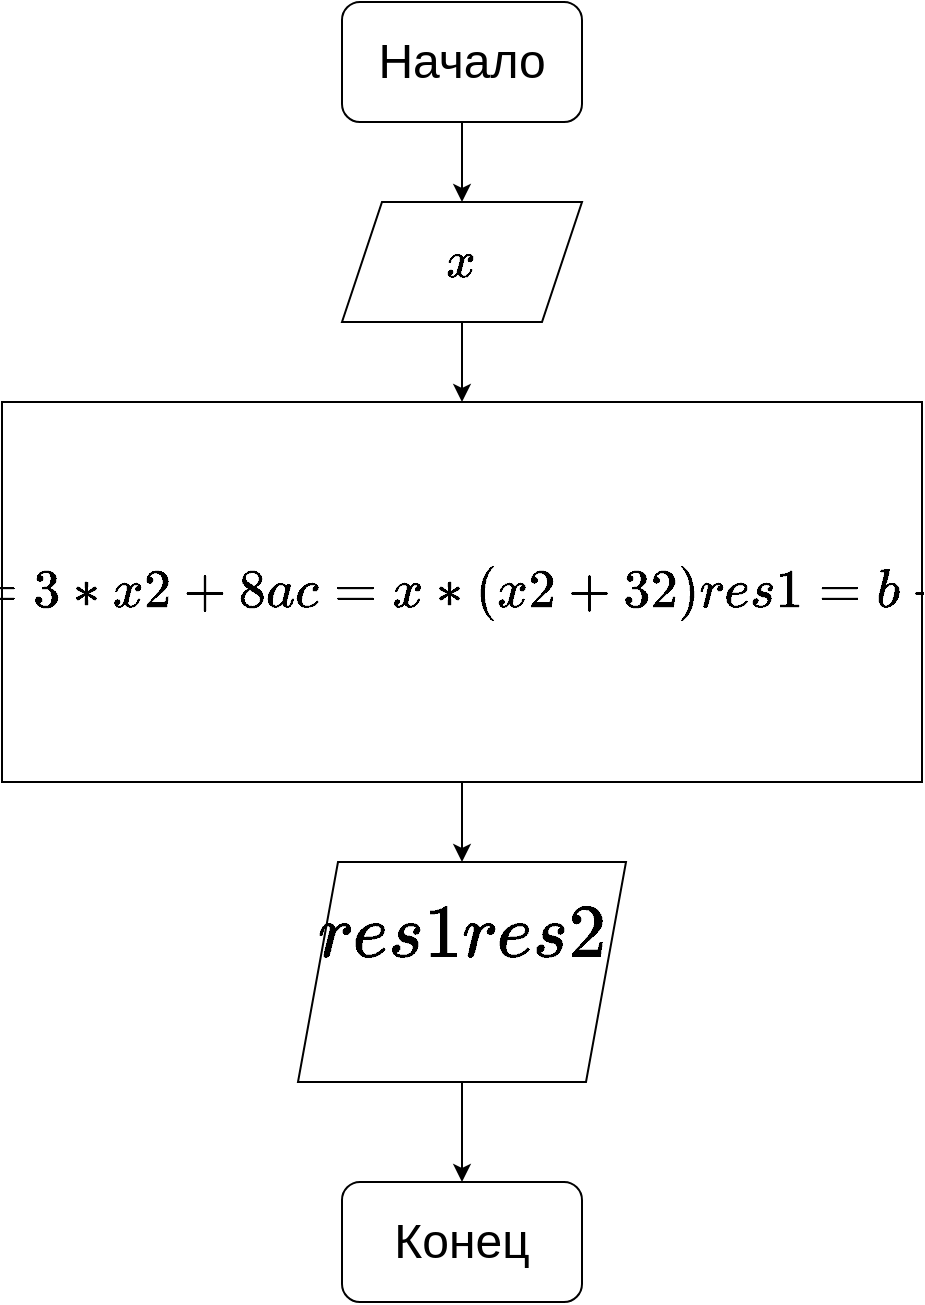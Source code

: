 <mxfile version="14.9.6" type="device" pages="9"><diagram id="8Ike2Im4p4TvOtaRj3KC" name="1"><mxGraphModel dx="1422" dy="822" grid="1" gridSize="10" guides="1" tooltips="1" connect="1" arrows="1" fold="1" page="1" pageScale="1" pageWidth="827" pageHeight="1169" math="1" shadow="0"><root><mxCell id="0"/><mxCell id="1" parent="0"/><mxCell id="LHLN4LlrKMwBytAUyMJG-14" value="" style="edgeStyle=orthogonalEdgeStyle;rounded=0;orthogonalLoop=1;jettySize=auto;html=1;" parent="1" source="LHLN4LlrKMwBytAUyMJG-1" target="LHLN4LlrKMwBytAUyMJG-3" edge="1"><mxGeometry relative="1" as="geometry"/></mxCell><mxCell id="LHLN4LlrKMwBytAUyMJG-1" value="&lt;font style=&quot;font-size: 24px&quot;&gt;Начало&lt;/font&gt;" style="rounded=1;whiteSpace=wrap;html=1;" parent="1" vertex="1"><mxGeometry x="354" y="100" width="120" height="60" as="geometry"/></mxCell><mxCell id="LHLN4LlrKMwBytAUyMJG-16" style="edgeStyle=orthogonalEdgeStyle;rounded=0;orthogonalLoop=1;jettySize=auto;html=1;exitX=0.5;exitY=1;exitDx=0;exitDy=0;entryX=0.5;entryY=0;entryDx=0;entryDy=0;" parent="1" source="LHLN4LlrKMwBytAUyMJG-3" target="LHLN4LlrKMwBytAUyMJG-5" edge="1"><mxGeometry relative="1" as="geometry"/></mxCell><mxCell id="LHLN4LlrKMwBytAUyMJG-3" value="&lt;span style=&quot;font-size: 22px&quot;&gt;$$x$$&lt;/span&gt;" style="shape=parallelogram;perimeter=parallelogramPerimeter;whiteSpace=wrap;html=1;fixedSize=1;" parent="1" vertex="1"><mxGeometry x="354" y="200" width="120" height="60" as="geometry"/></mxCell><mxCell id="LHLN4LlrKMwBytAUyMJG-17" style="edgeStyle=orthogonalEdgeStyle;rounded=0;orthogonalLoop=1;jettySize=auto;html=1;exitX=0.5;exitY=1;exitDx=0;exitDy=0;" parent="1" source="LHLN4LlrKMwBytAUyMJG-5" target="LHLN4LlrKMwBytAUyMJG-7" edge="1"><mxGeometry relative="1" as="geometry"/></mxCell><mxCell id="LHLN4LlrKMwBytAUyMJG-5" value="&lt;font style=&quot;font-size: 23px&quot;&gt;$$&lt;br&gt;x2 = 23 * x * x\\&lt;br&gt;b = 3 * x2 + 8\\&lt;br&gt;ac = x * (x2 + 32)\\&lt;br&gt;res1 = b + ac\\&lt;br&gt;res2 = b - ac&lt;br&gt;$$&lt;/font&gt;" style="rounded=0;whiteSpace=wrap;html=1;" parent="1" vertex="1"><mxGeometry x="184" y="300" width="460" height="190" as="geometry"/></mxCell><mxCell id="AYq-LfQLwVHkUEFoXwbo-1" style="edgeStyle=orthogonalEdgeStyle;rounded=0;orthogonalLoop=1;jettySize=auto;html=1;exitX=0.5;exitY=1;exitDx=0;exitDy=0;entryX=0.5;entryY=0;entryDx=0;entryDy=0;" edge="1" parent="1" source="LHLN4LlrKMwBytAUyMJG-7" target="LHLN4LlrKMwBytAUyMJG-19"><mxGeometry relative="1" as="geometry"/></mxCell><mxCell id="LHLN4LlrKMwBytAUyMJG-7" value="&lt;font style=&quot;font-size: 32px&quot;&gt;$$&lt;br&gt;res1\\&lt;br&gt;res2&lt;br&gt;$$&lt;br&gt;&lt;/font&gt;" style="shape=parallelogram;perimeter=parallelogramPerimeter;whiteSpace=wrap;html=1;fixedSize=1;" parent="1" vertex="1"><mxGeometry x="332" y="530" width="164" height="110" as="geometry"/></mxCell><mxCell id="LHLN4LlrKMwBytAUyMJG-19" value="&lt;font style=&quot;font-size: 24px&quot;&gt;Конец&lt;br&gt;&lt;/font&gt;" style="rounded=1;whiteSpace=wrap;html=1;" parent="1" vertex="1"><mxGeometry x="354" y="690" width="120" height="60" as="geometry"/></mxCell></root></mxGraphModel></diagram><diagram id="wAu-I-CXoRMafFh4xkND" name="2"><mxGraphModel dx="1422" dy="822" grid="1" gridSize="10" guides="1" tooltips="1" connect="1" arrows="1" fold="1" page="1" pageScale="1" pageWidth="827" pageHeight="1169" math="1" shadow="0"><root><mxCell id="oVp9AO_Achc5xmY7Sde9-0"/><mxCell id="oVp9AO_Achc5xmY7Sde9-1" parent="oVp9AO_Achc5xmY7Sde9-0"/><mxCell id="t2L0FTSKd9JeDU1pCg26-0" value="" style="edgeStyle=orthogonalEdgeStyle;rounded=0;orthogonalLoop=1;jettySize=auto;html=1;" parent="oVp9AO_Achc5xmY7Sde9-1" source="t2L0FTSKd9JeDU1pCg26-1" target="t2L0FTSKd9JeDU1pCg26-3" edge="1"><mxGeometry relative="1" as="geometry"/></mxCell><mxCell id="t2L0FTSKd9JeDU1pCg26-1" value="&lt;font style=&quot;font-size: 24px&quot;&gt;Начало&lt;/font&gt;" style="rounded=1;whiteSpace=wrap;html=1;" parent="oVp9AO_Achc5xmY7Sde9-1" vertex="1"><mxGeometry x="334" y="40" width="120" height="60" as="geometry"/></mxCell><mxCell id="t2L0FTSKd9JeDU1pCg26-2" style="edgeStyle=orthogonalEdgeStyle;rounded=0;orthogonalLoop=1;jettySize=auto;html=1;exitX=0.5;exitY=1;exitDx=0;exitDy=0;entryX=0.5;entryY=0;entryDx=0;entryDy=0;" parent="oVp9AO_Achc5xmY7Sde9-1" source="t2L0FTSKd9JeDU1pCg26-3" target="t2L0FTSKd9JeDU1pCg26-11" edge="1"><mxGeometry relative="1" as="geometry"><mxPoint x="390.12" y="251.02" as="targetPoint"/></mxGeometry></mxCell><mxCell id="t2L0FTSKd9JeDU1pCg26-3" value="&lt;span style=&quot;font-size: 22px&quot;&gt;x, y, C, K&lt;/span&gt;" style="shape=parallelogram;perimeter=parallelogramPerimeter;whiteSpace=wrap;html=1;fixedSize=1;" parent="oVp9AO_Achc5xmY7Sde9-1" vertex="1"><mxGeometry x="334" y="140" width="120" height="60" as="geometry"/></mxCell><mxCell id="t2L0FTSKd9JeDU1pCg26-8" style="edgeStyle=orthogonalEdgeStyle;rounded=0;orthogonalLoop=1;jettySize=auto;html=1;exitX=0.5;exitY=1;exitDx=0;exitDy=0;entryX=0.5;entryY=0;entryDx=0;entryDy=0;" parent="oVp9AO_Achc5xmY7Sde9-1" source="t2L0FTSKd9JeDU1pCg26-9" target="t2L0FTSKd9JeDU1pCg26-10" edge="1"><mxGeometry relative="1" as="geometry"/></mxCell><mxCell id="t2L0FTSKd9JeDU1pCg26-9" value="&lt;font style=&quot;font-size: 32px&quot;&gt;res&lt;/font&gt;" style="shape=parallelogram;perimeter=parallelogramPerimeter;whiteSpace=wrap;html=1;fixedSize=1;" parent="oVp9AO_Achc5xmY7Sde9-1" vertex="1"><mxGeometry x="334" y="524.5" width="120" height="60" as="geometry"/></mxCell><mxCell id="t2L0FTSKd9JeDU1pCg26-10" value="&lt;font style=&quot;font-size: 24px&quot;&gt;Конец&lt;br&gt;&lt;/font&gt;" style="rounded=1;whiteSpace=wrap;html=1;" parent="oVp9AO_Achc5xmY7Sde9-1" vertex="1"><mxGeometry x="334" y="620" width="120" height="60" as="geometry"/></mxCell><mxCell id="t2L0FTSKd9JeDU1pCg26-14" style="edgeStyle=orthogonalEdgeStyle;rounded=0;orthogonalLoop=1;jettySize=auto;html=1;exitX=0.5;exitY=1;exitDx=0;exitDy=0;entryX=0.5;entryY=0;entryDx=0;entryDy=0;" parent="oVp9AO_Achc5xmY7Sde9-1" source="t2L0FTSKd9JeDU1pCg26-11" target="t2L0FTSKd9JeDU1pCg26-12" edge="1"><mxGeometry relative="1" as="geometry"/></mxCell><mxCell id="t2L0FTSKd9JeDU1pCg26-11" value="&lt;font style=&quot;font-size: 27px&quot;&gt;A = x + y&lt;/font&gt;" style="rounded=0;whiteSpace=wrap;html=1;" parent="oVp9AO_Achc5xmY7Sde9-1" vertex="1"><mxGeometry x="319" y="250" width="150" height="60" as="geometry"/></mxCell><mxCell id="t2L0FTSKd9JeDU1pCg26-16" style="edgeStyle=orthogonalEdgeStyle;rounded=0;orthogonalLoop=1;jettySize=auto;html=1;exitX=0.5;exitY=1;exitDx=0;exitDy=0;entryX=0.5;entryY=0;entryDx=0;entryDy=0;" parent="oVp9AO_Achc5xmY7Sde9-1" source="t2L0FTSKd9JeDU1pCg26-12" target="t2L0FTSKd9JeDU1pCg26-15" edge="1"><mxGeometry relative="1" as="geometry"/></mxCell><mxCell id="t2L0FTSKd9JeDU1pCg26-12" value="&lt;font style=&quot;font-size: 27px&quot;&gt;D = |C - A|&lt;/font&gt;" style="rounded=0;whiteSpace=wrap;html=1;" parent="oVp9AO_Achc5xmY7Sde9-1" vertex="1"><mxGeometry x="319" y="340" width="150" height="60" as="geometry"/></mxCell><mxCell id="t2L0FTSKd9JeDU1pCg26-17" style="edgeStyle=orthogonalEdgeStyle;rounded=0;orthogonalLoop=1;jettySize=auto;html=1;exitX=0.5;exitY=1;exitDx=0;exitDy=0;" parent="oVp9AO_Achc5xmY7Sde9-1" source="t2L0FTSKd9JeDU1pCg26-15" target="t2L0FTSKd9JeDU1pCg26-9" edge="1"><mxGeometry relative="1" as="geometry"/></mxCell><mxCell id="t2L0FTSKd9JeDU1pCg26-15" value="&lt;span style=&quot;font-size: 24px&quot;&gt;$$res = 10.1 + \frac{A}{C} + \frac{D}{K^2}$$&lt;/span&gt;" style="rounded=0;whiteSpace=wrap;html=1;" parent="oVp9AO_Achc5xmY7Sde9-1" vertex="1"><mxGeometry x="194" y="430" width="400" height="70" as="geometry"/></mxCell></root></mxGraphModel></diagram><diagram id="MUdA7Ux69buDzlmnXluu" name="3"><mxGraphModel dx="1422" dy="822" grid="1" gridSize="10" guides="1" tooltips="1" connect="1" arrows="1" fold="1" page="1" pageScale="1" pageWidth="827" pageHeight="1169" math="1" shadow="0"><root><mxCell id="hTeiV020N6b4kU-VL4SZ-0"/><mxCell id="hTeiV020N6b4kU-VL4SZ-1" parent="hTeiV020N6b4kU-VL4SZ-0"/><mxCell id="MTBi6F3WZJqMJAyEK1u2-0" value="" style="edgeStyle=orthogonalEdgeStyle;rounded=0;orthogonalLoop=1;jettySize=auto;html=1;" parent="hTeiV020N6b4kU-VL4SZ-1" source="MTBi6F3WZJqMJAyEK1u2-1" target="MTBi6F3WZJqMJAyEK1u2-3" edge="1"><mxGeometry relative="1" as="geometry"/></mxCell><mxCell id="MTBi6F3WZJqMJAyEK1u2-1" value="&lt;font style=&quot;font-size: 24px&quot;&gt;Начало&lt;/font&gt;" style="rounded=1;whiteSpace=wrap;html=1;" parent="hTeiV020N6b4kU-VL4SZ-1" vertex="1"><mxGeometry x="345" y="40" width="120" height="60" as="geometry"/></mxCell><mxCell id="MTBi6F3WZJqMJAyEK1u2-2" style="edgeStyle=orthogonalEdgeStyle;rounded=0;orthogonalLoop=1;jettySize=auto;html=1;exitX=0.5;exitY=1;exitDx=0;exitDy=0;entryX=0.5;entryY=0;entryDx=0;entryDy=0;" parent="hTeiV020N6b4kU-VL4SZ-1" source="MTBi6F3WZJqMJAyEK1u2-3" target="MTBi6F3WZJqMJAyEK1u2-5" edge="1"><mxGeometry relative="1" as="geometry"/></mxCell><mxCell id="MTBi6F3WZJqMJAyEK1u2-3" value="&lt;font style=&quot;font-size: 22px&quot;&gt;x1, y1, x2, y2, x3, y3&lt;/font&gt;" style="shape=parallelogram;perimeter=parallelogramPerimeter;whiteSpace=wrap;html=1;fixedSize=1;" parent="hTeiV020N6b4kU-VL4SZ-1" vertex="1"><mxGeometry x="272.5" y="140" width="265" height="60" as="geometry"/></mxCell><mxCell id="MTBi6F3WZJqMJAyEK1u2-4" style="edgeStyle=orthogonalEdgeStyle;rounded=0;orthogonalLoop=1;jettySize=auto;html=1;exitX=0.5;exitY=1;exitDx=0;exitDy=0;" parent="hTeiV020N6b4kU-VL4SZ-1" source="MTBi6F3WZJqMJAyEK1u2-5" target="MTBi6F3WZJqMJAyEK1u2-7" edge="1"><mxGeometry relative="1" as="geometry"/></mxCell><mxCell id="MTBi6F3WZJqMJAyEK1u2-5" value="&lt;font style=&quot;font-size: 23px&quot;&gt;$$&lt;br&gt;a = \sqrt{(x1-x2)^2+(y1-y2)^2}\\&lt;br&gt;b = \sqrt{(x1-x3)^2+(y1-y3)^2}\\&lt;br&gt;c = \sqrt{(x3-x2)^2+(y3-y2)^2}&lt;br&gt;$$&lt;br&gt;&lt;/font&gt;" style="rounded=0;whiteSpace=wrap;html=1;" parent="hTeiV020N6b4kU-VL4SZ-1" vertex="1"><mxGeometry x="175" y="250" width="460" height="230" as="geometry"/></mxCell><mxCell id="MTBi6F3WZJqMJAyEK1u2-15" style="edgeStyle=orthogonalEdgeStyle;rounded=0;orthogonalLoop=1;jettySize=auto;html=1;exitX=0.5;exitY=1;exitDx=0;exitDy=0;entryX=0.5;entryY=0;entryDx=0;entryDy=0;" parent="hTeiV020N6b4kU-VL4SZ-1" source="MTBi6F3WZJqMJAyEK1u2-7" target="MTBi6F3WZJqMJAyEK1u2-14" edge="1"><mxGeometry relative="1" as="geometry"/></mxCell><mxCell id="MTBi6F3WZJqMJAyEK1u2-7" value="&lt;span style=&quot;font-size: 32px&quot;&gt;Edges: \(a\ b\ c\)&lt;/span&gt;" style="shape=parallelogram;perimeter=parallelogramPerimeter;whiteSpace=wrap;html=1;fixedSize=1;" parent="hTeiV020N6b4kU-VL4SZ-1" vertex="1"><mxGeometry x="246.25" y="520" width="317.5" height="60" as="geometry"/></mxCell><mxCell id="8YQzETZfGLQr4XZGWFD4-1" style="edgeStyle=orthogonalEdgeStyle;rounded=0;orthogonalLoop=1;jettySize=auto;html=1;exitX=0.5;exitY=1;exitDx=0;exitDy=0;" parent="hTeiV020N6b4kU-VL4SZ-1" source="MTBi6F3WZJqMJAyEK1u2-14" edge="1"><mxGeometry relative="1" as="geometry"><mxPoint x="405" y="1049" as="targetPoint"/></mxGeometry></mxCell><mxCell id="MTBi6F3WZJqMJAyEK1u2-14" value="&lt;font style=&quot;font-size: 23px&quot;&gt;$$&lt;br&gt;p = \frac{a+b+c}{2}\\&lt;br&gt;S = \sqrt{p*(p-a)*(p-b)*(p-c)}\\&lt;br&gt;h1 = \frac{2*S}{a}\\&lt;br&gt;h2 = \frac{2*S}{b}\\&lt;br&gt;h3 = \frac{2*S}{c}&lt;br&gt;$$&lt;br&gt;&lt;/font&gt;" style="rounded=0;whiteSpace=wrap;html=1;" parent="hTeiV020N6b4kU-VL4SZ-1" vertex="1"><mxGeometry x="175" y="620" width="460" height="380" as="geometry"/></mxCell><mxCell id="8YQzETZfGLQr4XZGWFD4-5" style="edgeStyle=orthogonalEdgeStyle;rounded=0;orthogonalLoop=1;jettySize=auto;html=1;exitX=0.5;exitY=1;exitDx=0;exitDy=0;entryX=0.5;entryY=0;entryDx=0;entryDy=0;" parent="hTeiV020N6b4kU-VL4SZ-1" source="8YQzETZfGLQr4XZGWFD4-0" target="8YQzETZfGLQr4XZGWFD4-3" edge="1"><mxGeometry relative="1" as="geometry"/></mxCell><mxCell id="8YQzETZfGLQr4XZGWFD4-0" value="&lt;span style=&quot;font-size: 32px&quot;&gt;Heights: \(h1\ h2\ h3\)&lt;br&gt;&lt;/span&gt;" style="shape=parallelogram;perimeter=parallelogramPerimeter;whiteSpace=wrap;html=1;fixedSize=1;" parent="hTeiV020N6b4kU-VL4SZ-1" vertex="1"><mxGeometry x="240.5" y="1050" width="329" height="60" as="geometry"/></mxCell><mxCell id="8YQzETZfGLQr4XZGWFD4-7" style="edgeStyle=orthogonalEdgeStyle;rounded=0;orthogonalLoop=1;jettySize=auto;html=1;exitX=0.5;exitY=1;exitDx=0;exitDy=0;entryX=0.48;entryY=-0.067;entryDx=0;entryDy=0;entryPerimeter=0;" parent="hTeiV020N6b4kU-VL4SZ-1" source="8YQzETZfGLQr4XZGWFD4-3" target="8YQzETZfGLQr4XZGWFD4-4" edge="1"><mxGeometry relative="1" as="geometry"/></mxCell><mxCell id="8YQzETZfGLQr4XZGWFD4-3" value="&lt;font style=&quot;font-size: 23px&quot;&gt;$$&lt;br&gt;m1 = \frac{\sqrt{2 * a^2 + 2 * b^2 - c^2}}{2}\\&lt;br&gt;m2 = \frac{\sqrt{2 * a^2 + 2 * c^2 - b^2}&lt;br&gt;}{2}\\&lt;br&gt;m3 = \frac{\sqrt{2 * c^2 + 2 * b^2 - a^2}&lt;br&gt;}{2}&lt;br&gt;$$&lt;br&gt;&lt;/font&gt;" style="rounded=0;whiteSpace=wrap;html=1;" parent="hTeiV020N6b4kU-VL4SZ-1" vertex="1"><mxGeometry x="175" y="1140" width="460" height="280" as="geometry"/></mxCell><mxCell id="8YQzETZfGLQr4XZGWFD4-11" style="edgeStyle=orthogonalEdgeStyle;rounded=0;orthogonalLoop=1;jettySize=auto;html=1;exitX=0.5;exitY=1;exitDx=0;exitDy=0;entryX=0.5;entryY=0;entryDx=0;entryDy=0;" parent="hTeiV020N6b4kU-VL4SZ-1" source="8YQzETZfGLQr4XZGWFD4-4" target="8YQzETZfGLQr4XZGWFD4-9" edge="1"><mxGeometry relative="1" as="geometry"/></mxCell><mxCell id="8YQzETZfGLQr4XZGWFD4-4" value="&lt;span style=&quot;font-size: 32px&quot;&gt;Medians: \(m1\ m2\ m3\)&lt;br&gt;&lt;/span&gt;" style="shape=parallelogram;perimeter=parallelogramPerimeter;whiteSpace=wrap;html=1;fixedSize=1;" parent="hTeiV020N6b4kU-VL4SZ-1" vertex="1"><mxGeometry x="181" y="1480" width="465" height="60" as="geometry"/></mxCell><mxCell id="8YQzETZfGLQr4XZGWFD4-8" style="edgeStyle=orthogonalEdgeStyle;rounded=0;orthogonalLoop=1;jettySize=auto;html=1;exitX=0.5;exitY=1;exitDx=0;exitDy=0;entryX=0.48;entryY=-0.067;entryDx=0;entryDy=0;entryPerimeter=0;" parent="hTeiV020N6b4kU-VL4SZ-1" source="8YQzETZfGLQr4XZGWFD4-9" target="8YQzETZfGLQr4XZGWFD4-10" edge="1"><mxGeometry relative="1" as="geometry"/></mxCell><mxCell id="8YQzETZfGLQr4XZGWFD4-9" value="&lt;font style=&quot;font-size: 23px&quot;&gt;$$&lt;br&gt;l1 = \frac{2 * \sqrt{a * c * p * (p - b)}}{(a+c)}\\&lt;br&gt;l2 = \frac{2 * \sqrt{b * c * p * (p - a)}&lt;br&gt;}{(b + c)}\\&lt;br&gt;l3 = \frac{\sqrt{b * a * p * (p - c)}}{(b + a}&lt;br&gt;$$&lt;br&gt;&lt;/font&gt;" style="rounded=0;whiteSpace=wrap;html=1;" parent="hTeiV020N6b4kU-VL4SZ-1" vertex="1"><mxGeometry x="184" y="1580" width="460" height="280" as="geometry"/></mxCell><mxCell id="8YQzETZfGLQr4XZGWFD4-15" style="edgeStyle=orthogonalEdgeStyle;rounded=0;orthogonalLoop=1;jettySize=auto;html=1;exitX=0.5;exitY=1;exitDx=0;exitDy=0;entryX=0.5;entryY=0;entryDx=0;entryDy=0;" parent="hTeiV020N6b4kU-VL4SZ-1" source="8YQzETZfGLQr4XZGWFD4-10" target="8YQzETZfGLQr4XZGWFD4-13" edge="1"><mxGeometry relative="1" as="geometry"/></mxCell><mxCell id="8YQzETZfGLQr4XZGWFD4-10" value="&lt;span style=&quot;font-size: 32px&quot;&gt;Bisectors: \(l1\ l2\ l3\)&lt;br&gt;&lt;/span&gt;" style="shape=parallelogram;perimeter=parallelogramPerimeter;whiteSpace=wrap;html=1;fixedSize=1;" parent="hTeiV020N6b4kU-VL4SZ-1" vertex="1"><mxGeometry x="190" y="1920" width="465" height="60" as="geometry"/></mxCell><mxCell id="8YQzETZfGLQr4XZGWFD4-12" style="edgeStyle=orthogonalEdgeStyle;rounded=0;orthogonalLoop=1;jettySize=auto;html=1;exitX=0.5;exitY=1;exitDx=0;exitDy=0;entryX=0.48;entryY=-0.067;entryDx=0;entryDy=0;entryPerimeter=0;" parent="hTeiV020N6b4kU-VL4SZ-1" source="8YQzETZfGLQr4XZGWFD4-13" target="8YQzETZfGLQr4XZGWFD4-14" edge="1"><mxGeometry relative="1" as="geometry"/></mxCell><mxCell id="8YQzETZfGLQr4XZGWFD4-13" value="&lt;font style=&quot;font-size: 23px&quot;&gt;$$&lt;br&gt;r1 = \arccos{\frac{b^2 + c^2 - a^2}{2 * b * c}}\\&lt;br&gt;r2 = \arccos{\frac{a^2 + c^2 - b^2}{2 * a * c}}\\&lt;br&gt;r3 = \arccos{\frac{b^2 + a^2 - c^2}{2 * b * a}}&lt;br&gt;$$&lt;br&gt;&lt;/font&gt;" style="rounded=0;whiteSpace=wrap;html=1;" parent="hTeiV020N6b4kU-VL4SZ-1" vertex="1"><mxGeometry x="192" y="2020" width="460" height="260" as="geometry"/></mxCell><mxCell id="8YQzETZfGLQr4XZGWFD4-20" style="edgeStyle=orthogonalEdgeStyle;rounded=0;orthogonalLoop=1;jettySize=auto;html=1;exitX=0.5;exitY=1;exitDx=0;exitDy=0;entryX=0.5;entryY=0;entryDx=0;entryDy=0;" parent="hTeiV020N6b4kU-VL4SZ-1" source="8YQzETZfGLQr4XZGWFD4-14" target="8YQzETZfGLQr4XZGWFD4-18" edge="1"><mxGeometry relative="1" as="geometry"/></mxCell><mxCell id="8YQzETZfGLQr4XZGWFD4-14" value="&lt;span style=&quot;font-size: 32px&quot;&gt;Rads: \(r1\ r2\ r3\)&lt;br&gt;&lt;/span&gt;" style="shape=parallelogram;perimeter=parallelogramPerimeter;whiteSpace=wrap;html=1;fixedSize=1;" parent="hTeiV020N6b4kU-VL4SZ-1" vertex="1"><mxGeometry x="200" y="2330" width="465" height="60" as="geometry"/></mxCell><mxCell id="8YQzETZfGLQr4XZGWFD4-17" style="edgeStyle=orthogonalEdgeStyle;rounded=0;orthogonalLoop=1;jettySize=auto;html=1;exitX=0.5;exitY=1;exitDx=0;exitDy=0;" parent="hTeiV020N6b4kU-VL4SZ-1" source="8YQzETZfGLQr4XZGWFD4-18" edge="1"><mxGeometry relative="1" as="geometry"><mxPoint x="417" y="2716" as="targetPoint"/></mxGeometry></mxCell><mxCell id="8YQzETZfGLQr4XZGWFD4-18" value="&lt;font style=&quot;font-size: 23px&quot;&gt;$$&lt;br&gt;d1 = \frac{r1 *180}{\arccos{-1}}\\&lt;br&gt;d2 = \frac{r2 *180}{\arccos{-1}}\\&lt;br&gt;d3 = \frac{r3 *180}{\arccos{-1}}&lt;br&gt;$$&lt;br&gt;&lt;/font&gt;" style="rounded=0;whiteSpace=wrap;html=1;" parent="hTeiV020N6b4kU-VL4SZ-1" vertex="1"><mxGeometry x="190" y="2420" width="460" height="250" as="geometry"/></mxCell><mxCell id="8YQzETZfGLQr4XZGWFD4-24" style="edgeStyle=orthogonalEdgeStyle;rounded=0;orthogonalLoop=1;jettySize=auto;html=1;exitX=0.5;exitY=1;exitDx=0;exitDy=0;entryX=0.518;entryY=0.011;entryDx=0;entryDy=0;entryPerimeter=0;" parent="hTeiV020N6b4kU-VL4SZ-1" source="8YQzETZfGLQr4XZGWFD4-19" target="8YQzETZfGLQr4XZGWFD4-22" edge="1"><mxGeometry relative="1" as="geometry"/></mxCell><mxCell id="8YQzETZfGLQr4XZGWFD4-19" value="&lt;span style=&quot;font-size: 32px&quot;&gt;Degrees: \(d1\ d2\ d3\)&lt;br&gt;&lt;/span&gt;" style="shape=parallelogram;perimeter=parallelogramPerimeter;whiteSpace=wrap;html=1;fixedSize=1;" parent="hTeiV020N6b4kU-VL4SZ-1" vertex="1"><mxGeometry x="193.5" y="2720" width="465" height="60" as="geometry"/></mxCell><mxCell id="8YQzETZfGLQr4XZGWFD4-21" style="edgeStyle=orthogonalEdgeStyle;rounded=0;orthogonalLoop=1;jettySize=auto;html=1;exitX=0.5;exitY=1;exitDx=0;exitDy=0;entryX=0.48;entryY=-0.067;entryDx=0;entryDy=0;entryPerimeter=0;" parent="hTeiV020N6b4kU-VL4SZ-1" source="8YQzETZfGLQr4XZGWFD4-22" target="8YQzETZfGLQr4XZGWFD4-23" edge="1"><mxGeometry relative="1" as="geometry"/></mxCell><mxCell id="8YQzETZfGLQr4XZGWFD4-22" value="&lt;font style=&quot;font-size: 23px&quot;&gt;$$&lt;br&gt;r = \frac{S}{p}\\&lt;br&gt;R = \frac{a * b * c}{4 * S}&lt;br&gt;$$&lt;br&gt;&lt;/font&gt;" style="rounded=0;whiteSpace=wrap;html=1;" parent="hTeiV020N6b4kU-VL4SZ-1" vertex="1"><mxGeometry x="185.5" y="2820" width="460" height="180" as="geometry"/></mxCell><mxCell id="8YQzETZfGLQr4XZGWFD4-28" style="edgeStyle=orthogonalEdgeStyle;rounded=0;orthogonalLoop=1;jettySize=auto;html=1;exitX=0.5;exitY=1;exitDx=0;exitDy=0;entryX=0.5;entryY=0;entryDx=0;entryDy=0;" parent="hTeiV020N6b4kU-VL4SZ-1" source="8YQzETZfGLQr4XZGWFD4-23" target="8YQzETZfGLQr4XZGWFD4-26" edge="1"><mxGeometry relative="1" as="geometry"/></mxCell><mxCell id="8YQzETZfGLQr4XZGWFD4-23" value="&lt;span style=&quot;font-size: 32px&quot;&gt;Inscribed radius: r Described radius: R&lt;br&gt;&lt;/span&gt;" style="shape=parallelogram;perimeter=parallelogramPerimeter;whiteSpace=wrap;html=1;fixedSize=1;" parent="hTeiV020N6b4kU-VL4SZ-1" vertex="1"><mxGeometry x="132" y="3050" width="588" height="60" as="geometry"/></mxCell><mxCell id="8YQzETZfGLQr4XZGWFD4-25" style="edgeStyle=orthogonalEdgeStyle;rounded=0;orthogonalLoop=1;jettySize=auto;html=1;exitX=0.5;exitY=1;exitDx=0;exitDy=0;" parent="hTeiV020N6b4kU-VL4SZ-1" source="8YQzETZfGLQr4XZGWFD4-26" edge="1"><mxGeometry relative="1" as="geometry"><mxPoint x="425" y="3366" as="targetPoint"/></mxGeometry></mxCell><mxCell id="8YQzETZfGLQr4XZGWFD4-26" value="&lt;font style=&quot;font-size: 23px&quot;&gt;$$&lt;br&gt;inscribed\_l = 2 * r * \arccos{-1}\\&lt;br&gt;inscribed\_s = r^2 * \arccos{-1}\\&lt;br&gt;described\_l = 2 * R * \arccos{-1}\\&lt;br&gt;described\_s = 2 * R * \arccos{-1}&lt;br&gt;$$&lt;br&gt;&lt;/font&gt;" style="rounded=0;whiteSpace=wrap;html=1;" parent="hTeiV020N6b4kU-VL4SZ-1" vertex="1"><mxGeometry x="195" y="3150" width="460" height="170" as="geometry"/></mxCell><mxCell id="8YQzETZfGLQr4XZGWFD4-30" style="edgeStyle=orthogonalEdgeStyle;rounded=0;orthogonalLoop=1;jettySize=auto;html=1;exitX=0.5;exitY=1;exitDx=0;exitDy=0;" parent="hTeiV020N6b4kU-VL4SZ-1" source="8YQzETZfGLQr4XZGWFD4-27" edge="1"><mxGeometry relative="1" as="geometry"><mxPoint x="423" y="3472" as="targetPoint"/></mxGeometry></mxCell><mxCell id="8YQzETZfGLQr4XZGWFD4-27" value="&lt;span style=&quot;font-size: 32px&quot;&gt;Inscribed length: \(inscribed\_l\) square: \(inscribed\_s\)&lt;br&gt;&lt;/span&gt;" style="shape=parallelogram;perimeter=parallelogramPerimeter;whiteSpace=wrap;html=1;fixedSize=1;" parent="hTeiV020N6b4kU-VL4SZ-1" vertex="1"><mxGeometry x="37.19" y="3370" width="770.62" height="60" as="geometry"/></mxCell><mxCell id="8YQzETZfGLQr4XZGWFD4-34" style="edgeStyle=orthogonalEdgeStyle;rounded=0;orthogonalLoop=1;jettySize=auto;html=1;exitX=0.5;exitY=1;exitDx=0;exitDy=0;" parent="hTeiV020N6b4kU-VL4SZ-1" source="8YQzETZfGLQr4XZGWFD4-29" edge="1"><mxGeometry relative="1" as="geometry"><mxPoint x="423" y="3577" as="targetPoint"/></mxGeometry></mxCell><mxCell id="8YQzETZfGLQr4XZGWFD4-29" value="&lt;span style=&quot;font-size: 32px&quot;&gt;Described length: \(described\_l\) square: \(described\_s\)&lt;br&gt;&lt;/span&gt;" style="shape=parallelogram;perimeter=parallelogramPerimeter;whiteSpace=wrap;html=1;fixedSize=1;" parent="hTeiV020N6b4kU-VL4SZ-1" vertex="1"><mxGeometry x="23.34" y="3470" width="793.31" height="60" as="geometry"/></mxCell><mxCell id="8YQzETZfGLQr4XZGWFD4-31" style="edgeStyle=orthogonalEdgeStyle;rounded=0;orthogonalLoop=1;jettySize=auto;html=1;exitX=0.5;exitY=1;exitDx=0;exitDy=0;entryX=0.48;entryY=-0.067;entryDx=0;entryDy=0;entryPerimeter=0;" parent="hTeiV020N6b4kU-VL4SZ-1" source="8YQzETZfGLQr4XZGWFD4-32" target="8YQzETZfGLQr4XZGWFD4-33" edge="1"><mxGeometry relative="1" as="geometry"/></mxCell><mxCell id="8YQzETZfGLQr4XZGWFD4-32" value="&lt;font style=&quot;font-size: 23px&quot;&gt;$$&lt;br&gt;S2 = \frac{a * h1}{2}\\&lt;br&gt;S3 = \frac{a * b * \sin{r3}}{2}&lt;br&gt;$$&lt;br&gt;&lt;/font&gt;" style="rounded=0;whiteSpace=wrap;html=1;" parent="hTeiV020N6b4kU-VL4SZ-1" vertex="1"><mxGeometry x="202.5" y="3580" width="460" height="170" as="geometry"/></mxCell><mxCell id="8YQzETZfGLQr4XZGWFD4-33" value="&lt;span style=&quot;font-size: 32px&quot;&gt;Perimeter: \(2 * p\) Square 1: \(S\) 2: \(S2\) 3: \(S3\)&lt;br&gt;&lt;/span&gt;" style="shape=parallelogram;perimeter=parallelogramPerimeter;whiteSpace=wrap;html=1;fixedSize=1;" parent="hTeiV020N6b4kU-VL4SZ-1" vertex="1"><mxGeometry x="110" y="3790" width="673.25" height="60" as="geometry"/></mxCell></root></mxGraphModel></diagram><diagram id="awSuEeQQEcodz5X5A2ln" name="4"><mxGraphModel dx="1422" dy="822" grid="1" gridSize="10" guides="1" tooltips="1" connect="1" arrows="1" fold="1" page="1" pageScale="1" pageWidth="827" pageHeight="1169" math="1" shadow="0"><root><mxCell id="H6pMxPupDwgAmjs__7hl-0"/><mxCell id="H6pMxPupDwgAmjs__7hl-1" parent="H6pMxPupDwgAmjs__7hl-0"/><mxCell id="U6dUcHRihm_hCZywrN9p-0" value="" style="edgeStyle=orthogonalEdgeStyle;rounded=0;orthogonalLoop=1;jettySize=auto;html=1;" parent="H6pMxPupDwgAmjs__7hl-1" source="U6dUcHRihm_hCZywrN9p-1" target="U6dUcHRihm_hCZywrN9p-3" edge="1"><mxGeometry relative="1" as="geometry"/></mxCell><mxCell id="U6dUcHRihm_hCZywrN9p-1" value="&lt;font style=&quot;font-size: 24px&quot;&gt;Начало&lt;/font&gt;" style="rounded=1;whiteSpace=wrap;html=1;" parent="H6pMxPupDwgAmjs__7hl-1" vertex="1"><mxGeometry x="334" y="50" width="120" height="60" as="geometry"/></mxCell><mxCell id="U6dUcHRihm_hCZywrN9p-2" style="edgeStyle=orthogonalEdgeStyle;rounded=0;orthogonalLoop=1;jettySize=auto;html=1;exitX=0.5;exitY=1;exitDx=0;exitDy=0;entryX=0.5;entryY=0;entryDx=0;entryDy=0;" parent="H6pMxPupDwgAmjs__7hl-1" source="U6dUcHRihm_hCZywrN9p-3" target="U6dUcHRihm_hCZywrN9p-8" edge="1"><mxGeometry relative="1" as="geometry"><mxPoint x="390.12" y="251.02" as="targetPoint"/></mxGeometry></mxCell><mxCell id="U6dUcHRihm_hCZywrN9p-3" value="&lt;span style=&quot;font-size: 22px&quot;&gt;h&lt;/span&gt;" style="shape=parallelogram;perimeter=parallelogramPerimeter;whiteSpace=wrap;html=1;fixedSize=1;" parent="H6pMxPupDwgAmjs__7hl-1" vertex="1"><mxGeometry x="334" y="150" width="120" height="60" as="geometry"/></mxCell><mxCell id="U6dUcHRihm_hCZywrN9p-4" style="edgeStyle=orthogonalEdgeStyle;rounded=0;orthogonalLoop=1;jettySize=auto;html=1;exitX=0.5;exitY=1;exitDx=0;exitDy=0;entryX=0.5;entryY=0;entryDx=0;entryDy=0;" parent="H6pMxPupDwgAmjs__7hl-1" source="U6dUcHRihm_hCZywrN9p-5" target="U6dUcHRihm_hCZywrN9p-6" edge="1"><mxGeometry relative="1" as="geometry"/></mxCell><mxCell id="U6dUcHRihm_hCZywrN9p-5" value="&lt;font style=&quot;font-size: 32px&quot;&gt;$$res$$&lt;/font&gt;" style="shape=parallelogram;perimeter=parallelogramPerimeter;whiteSpace=wrap;html=1;fixedSize=1;" parent="H6pMxPupDwgAmjs__7hl-1" vertex="1"><mxGeometry x="334" y="390" width="120" height="60" as="geometry"/></mxCell><mxCell id="U6dUcHRihm_hCZywrN9p-6" value="&lt;font style=&quot;font-size: 24px&quot;&gt;Конец&lt;br&gt;&lt;/font&gt;" style="rounded=1;whiteSpace=wrap;html=1;" parent="H6pMxPupDwgAmjs__7hl-1" vertex="1"><mxGeometry x="334" y="490" width="120" height="60" as="geometry"/></mxCell><mxCell id="U6dUcHRihm_hCZywrN9p-7" style="edgeStyle=orthogonalEdgeStyle;rounded=0;orthogonalLoop=1;jettySize=auto;html=1;exitX=0.5;exitY=1;exitDx=0;exitDy=0;entryX=0.5;entryY=0;entryDx=0;entryDy=0;" parent="H6pMxPupDwgAmjs__7hl-1" source="U6dUcHRihm_hCZywrN9p-8" edge="1"><mxGeometry relative="1" as="geometry"><mxPoint x="394" y="340" as="targetPoint"/></mxGeometry></mxCell><mxCell id="U6dUcHRihm_hCZywrN9p-8" value="&lt;span style=&quot;font-size: 27px&quot;&gt;$$res = \sqrt{\frac{h * 10}{2}}$$&lt;/span&gt;" style="rounded=0;whiteSpace=wrap;html=1;" parent="H6pMxPupDwgAmjs__7hl-1" vertex="1"><mxGeometry x="288.5" y="250" width="211" height="90" as="geometry"/></mxCell><mxCell id="U6dUcHRihm_hCZywrN9p-9" style="edgeStyle=orthogonalEdgeStyle;rounded=0;orthogonalLoop=1;jettySize=auto;html=1;exitX=0.5;exitY=1;exitDx=0;exitDy=0;entryX=0.5;entryY=0;entryDx=0;entryDy=0;" parent="H6pMxPupDwgAmjs__7hl-1" source="U6dUcHRihm_hCZywrN9p-8" edge="1"><mxGeometry relative="1" as="geometry"><mxPoint x="394" y="400" as="sourcePoint"/><mxPoint x="394" y="390" as="targetPoint"/></mxGeometry></mxCell></root></mxGraphModel></diagram><diagram id="GvsDsczgmFaECmg77EgH" name="5"><mxGraphModel dx="1422" dy="822" grid="1" gridSize="10" guides="1" tooltips="1" connect="1" arrows="1" fold="1" page="1" pageScale="1" pageWidth="827" pageHeight="1169" math="1" shadow="0"><root><mxCell id="dePcXMMmUVr4i-9Q-FpY-0"/><mxCell id="dePcXMMmUVr4i-9Q-FpY-1" parent="dePcXMMmUVr4i-9Q-FpY-0"/><mxCell id="9Q-RbIu6Z0naHHsFlKNs-0" value="" style="edgeStyle=orthogonalEdgeStyle;rounded=0;orthogonalLoop=1;jettySize=auto;html=1;" parent="dePcXMMmUVr4i-9Q-FpY-1" source="9Q-RbIu6Z0naHHsFlKNs-1" target="9Q-RbIu6Z0naHHsFlKNs-3" edge="1"><mxGeometry relative="1" as="geometry"/></mxCell><mxCell id="9Q-RbIu6Z0naHHsFlKNs-1" value="&lt;font style=&quot;font-size: 24px&quot;&gt;Начало&lt;/font&gt;" style="rounded=1;whiteSpace=wrap;html=1;" parent="dePcXMMmUVr4i-9Q-FpY-1" vertex="1"><mxGeometry x="334" y="50" width="120" height="60" as="geometry"/></mxCell><mxCell id="9Q-RbIu6Z0naHHsFlKNs-2" style="edgeStyle=orthogonalEdgeStyle;rounded=0;orthogonalLoop=1;jettySize=auto;html=1;exitX=0.5;exitY=1;exitDx=0;exitDy=0;entryX=0.5;entryY=0;entryDx=0;entryDy=0;" parent="dePcXMMmUVr4i-9Q-FpY-1" source="9Q-RbIu6Z0naHHsFlKNs-3" target="9Q-RbIu6Z0naHHsFlKNs-8" edge="1"><mxGeometry relative="1" as="geometry"><mxPoint x="390.12" y="251.02" as="targetPoint"/></mxGeometry></mxCell><mxCell id="9Q-RbIu6Z0naHHsFlKNs-3" value="&lt;span style=&quot;font-size: 22px&quot;&gt;a, v0, t&lt;/span&gt;" style="shape=parallelogram;perimeter=parallelogramPerimeter;whiteSpace=wrap;html=1;fixedSize=1;" parent="dePcXMMmUVr4i-9Q-FpY-1" vertex="1"><mxGeometry x="334" y="150" width="120" height="60" as="geometry"/></mxCell><mxCell id="9Q-RbIu6Z0naHHsFlKNs-4" style="edgeStyle=orthogonalEdgeStyle;rounded=0;orthogonalLoop=1;jettySize=auto;html=1;exitX=0.5;exitY=1;exitDx=0;exitDy=0;entryX=0.5;entryY=0;entryDx=0;entryDy=0;" parent="dePcXMMmUVr4i-9Q-FpY-1" source="9Q-RbIu6Z0naHHsFlKNs-5" target="9Q-RbIu6Z0naHHsFlKNs-6" edge="1"><mxGeometry relative="1" as="geometry"/></mxCell><mxCell id="9Q-RbIu6Z0naHHsFlKNs-5" value="&lt;font style=&quot;font-size: 32px&quot;&gt;$$res$$&lt;/font&gt;" style="shape=parallelogram;perimeter=parallelogramPerimeter;whiteSpace=wrap;html=1;fixedSize=1;" parent="dePcXMMmUVr4i-9Q-FpY-1" vertex="1"><mxGeometry x="334" y="390" width="120" height="60" as="geometry"/></mxCell><mxCell id="9Q-RbIu6Z0naHHsFlKNs-6" value="&lt;font style=&quot;font-size: 24px&quot;&gt;Конец&lt;br&gt;&lt;/font&gt;" style="rounded=1;whiteSpace=wrap;html=1;" parent="dePcXMMmUVr4i-9Q-FpY-1" vertex="1"><mxGeometry x="334" y="490" width="120" height="60" as="geometry"/></mxCell><mxCell id="9Q-RbIu6Z0naHHsFlKNs-7" style="edgeStyle=orthogonalEdgeStyle;rounded=0;orthogonalLoop=1;jettySize=auto;html=1;exitX=0.5;exitY=1;exitDx=0;exitDy=0;entryX=0.5;entryY=0;entryDx=0;entryDy=0;" parent="dePcXMMmUVr4i-9Q-FpY-1" source="9Q-RbIu6Z0naHHsFlKNs-8" edge="1"><mxGeometry relative="1" as="geometry"><mxPoint x="394" y="340" as="targetPoint"/></mxGeometry></mxCell><mxCell id="9Q-RbIu6Z0naHHsFlKNs-8" value="&lt;span style=&quot;font-size: 27px&quot;&gt;$$res = v0 * t + \frac{a * t^2}{2}$$&lt;/span&gt;" style="rounded=0;whiteSpace=wrap;html=1;" parent="dePcXMMmUVr4i-9Q-FpY-1" vertex="1"><mxGeometry x="238.25" y="250" width="311.5" height="90" as="geometry"/></mxCell><mxCell id="9Q-RbIu6Z0naHHsFlKNs-9" style="edgeStyle=orthogonalEdgeStyle;rounded=0;orthogonalLoop=1;jettySize=auto;html=1;exitX=0.5;exitY=1;exitDx=0;exitDy=0;entryX=0.5;entryY=0;entryDx=0;entryDy=0;" parent="dePcXMMmUVr4i-9Q-FpY-1" source="9Q-RbIu6Z0naHHsFlKNs-8" edge="1"><mxGeometry relative="1" as="geometry"><mxPoint x="394" y="400" as="sourcePoint"/><mxPoint x="394" y="390" as="targetPoint"/></mxGeometry></mxCell></root></mxGraphModel></diagram><diagram id="kbX41u1-vMXCVKaG43Q-" name="6"><mxGraphModel dx="1422" dy="822" grid="1" gridSize="10" guides="1" tooltips="1" connect="1" arrows="1" fold="1" page="1" pageScale="1" pageWidth="827" pageHeight="1169" math="1" shadow="0"><root><mxCell id="QxDiqNAahTzYBkvBocSj-0"/><mxCell id="QxDiqNAahTzYBkvBocSj-1" parent="QxDiqNAahTzYBkvBocSj-0"/><mxCell id="rwdo0ov6a-Y4yCRu05k9-0" value="" style="edgeStyle=orthogonalEdgeStyle;rounded=0;orthogonalLoop=1;jettySize=auto;html=1;" parent="QxDiqNAahTzYBkvBocSj-1" source="rwdo0ov6a-Y4yCRu05k9-1" target="rwdo0ov6a-Y4yCRu05k9-3" edge="1"><mxGeometry relative="1" as="geometry"/></mxCell><mxCell id="rwdo0ov6a-Y4yCRu05k9-1" value="&lt;font style=&quot;font-size: 24px&quot;&gt;Начало&lt;/font&gt;" style="rounded=1;whiteSpace=wrap;html=1;" parent="QxDiqNAahTzYBkvBocSj-1" vertex="1"><mxGeometry x="334" y="50" width="120" height="60" as="geometry"/></mxCell><mxCell id="rwdo0ov6a-Y4yCRu05k9-2" style="edgeStyle=orthogonalEdgeStyle;rounded=0;orthogonalLoop=1;jettySize=auto;html=1;exitX=0.5;exitY=1;exitDx=0;exitDy=0;entryX=0.5;entryY=0;entryDx=0;entryDy=0;" parent="QxDiqNAahTzYBkvBocSj-1" source="rwdo0ov6a-Y4yCRu05k9-3" target="rwdo0ov6a-Y4yCRu05k9-8" edge="1"><mxGeometry relative="1" as="geometry"><mxPoint x="390.12" y="251.02" as="targetPoint"/></mxGeometry></mxCell><mxCell id="rwdo0ov6a-Y4yCRu05k9-3" value="&lt;span style=&quot;font-size: 22px&quot;&gt;h1, min1, h2, min2&lt;/span&gt;" style="shape=parallelogram;perimeter=parallelogramPerimeter;whiteSpace=wrap;html=1;fixedSize=1;" parent="QxDiqNAahTzYBkvBocSj-1" vertex="1"><mxGeometry x="271" y="150" width="246" height="60" as="geometry"/></mxCell><mxCell id="rwdo0ov6a-Y4yCRu05k9-4" style="edgeStyle=orthogonalEdgeStyle;rounded=0;orthogonalLoop=1;jettySize=auto;html=1;exitX=0.5;exitY=1;exitDx=0;exitDy=0;entryX=0.5;entryY=0;entryDx=0;entryDy=0;" parent="QxDiqNAahTzYBkvBocSj-1" source="rwdo0ov6a-Y4yCRu05k9-5" target="rwdo0ov6a-Y4yCRu05k9-6" edge="1"><mxGeometry relative="1" as="geometry"/></mxCell><mxCell id="rwdo0ov6a-Y4yCRu05k9-5" value="&lt;font style=&quot;font-size: 32px&quot;&gt;$$res$$&lt;/font&gt;" style="shape=parallelogram;perimeter=parallelogramPerimeter;whiteSpace=wrap;html=1;fixedSize=1;" parent="QxDiqNAahTzYBkvBocSj-1" vertex="1"><mxGeometry x="334" y="390" width="120" height="60" as="geometry"/></mxCell><mxCell id="rwdo0ov6a-Y4yCRu05k9-6" value="&lt;font style=&quot;font-size: 24px&quot;&gt;Конец&lt;br&gt;&lt;/font&gt;" style="rounded=1;whiteSpace=wrap;html=1;" parent="QxDiqNAahTzYBkvBocSj-1" vertex="1"><mxGeometry x="334" y="490" width="120" height="60" as="geometry"/></mxCell><mxCell id="rwdo0ov6a-Y4yCRu05k9-7" style="edgeStyle=orthogonalEdgeStyle;rounded=0;orthogonalLoop=1;jettySize=auto;html=1;exitX=0.5;exitY=1;exitDx=0;exitDy=0;entryX=0.5;entryY=0;entryDx=0;entryDy=0;" parent="QxDiqNAahTzYBkvBocSj-1" source="rwdo0ov6a-Y4yCRu05k9-8" edge="1"><mxGeometry relative="1" as="geometry"><mxPoint x="394" y="340" as="targetPoint"/></mxGeometry></mxCell><mxCell id="rwdo0ov6a-Y4yCRu05k9-8" value="&lt;span style=&quot;font-size: 27px&quot;&gt;$$res = h2 * 60 + min2 - h1 * 60 - min1$$&lt;/span&gt;" style="rounded=0;whiteSpace=wrap;html=1;" parent="QxDiqNAahTzYBkvBocSj-1" vertex="1"><mxGeometry x="108.06" y="250" width="571.87" height="90" as="geometry"/></mxCell><mxCell id="rwdo0ov6a-Y4yCRu05k9-9" style="edgeStyle=orthogonalEdgeStyle;rounded=0;orthogonalLoop=1;jettySize=auto;html=1;exitX=0.5;exitY=1;exitDx=0;exitDy=0;entryX=0.5;entryY=0;entryDx=0;entryDy=0;" parent="QxDiqNAahTzYBkvBocSj-1" source="rwdo0ov6a-Y4yCRu05k9-8" edge="1"><mxGeometry relative="1" as="geometry"><mxPoint x="394" y="400" as="sourcePoint"/><mxPoint x="394" y="390" as="targetPoint"/></mxGeometry></mxCell></root></mxGraphModel></diagram><diagram id="fwF1vwaNdF_ekoA9Zv7y" name="7"><mxGraphModel dx="1422" dy="822" grid="1" gridSize="10" guides="1" tooltips="1" connect="1" arrows="1" fold="1" page="1" pageScale="1" pageWidth="827" pageHeight="1169" math="1" shadow="0"><root><mxCell id="0N14h1mxL3Ru74NxIXI5-0"/><mxCell id="0N14h1mxL3Ru74NxIXI5-1" parent="0N14h1mxL3Ru74NxIXI5-0"/><mxCell id="7yoQAPiJ2LNcV4S2lF17-0" value="" style="edgeStyle=orthogonalEdgeStyle;rounded=0;orthogonalLoop=1;jettySize=auto;html=1;" edge="1" parent="0N14h1mxL3Ru74NxIXI5-1" source="7yoQAPiJ2LNcV4S2lF17-1" target="7yoQAPiJ2LNcV4S2lF17-3"><mxGeometry relative="1" as="geometry"/></mxCell><mxCell id="7yoQAPiJ2LNcV4S2lF17-1" value="&lt;font style=&quot;font-size: 24px&quot;&gt;Начало&lt;/font&gt;" style="rounded=1;whiteSpace=wrap;html=1;" vertex="1" parent="0N14h1mxL3Ru74NxIXI5-1"><mxGeometry x="334" y="50" width="120" height="60" as="geometry"/></mxCell><mxCell id="7yoQAPiJ2LNcV4S2lF17-2" style="edgeStyle=orthogonalEdgeStyle;rounded=0;orthogonalLoop=1;jettySize=auto;html=1;exitX=0.5;exitY=1;exitDx=0;exitDy=0;entryX=0.5;entryY=0;entryDx=0;entryDy=0;" edge="1" parent="0N14h1mxL3Ru74NxIXI5-1" source="7yoQAPiJ2LNcV4S2lF17-3" target="7yoQAPiJ2LNcV4S2lF17-8"><mxGeometry relative="1" as="geometry"><mxPoint x="390.12" y="251.02" as="targetPoint"/></mxGeometry></mxCell><mxCell id="7yoQAPiJ2LNcV4S2lF17-3" value="&lt;font style=&quot;font-size: 32px&quot;&gt;$$a, b$$&lt;/font&gt;" style="shape=parallelogram;perimeter=parallelogramPerimeter;whiteSpace=wrap;html=1;fixedSize=1;" vertex="1" parent="0N14h1mxL3Ru74NxIXI5-1"><mxGeometry x="339.49" y="150" width="109" height="60" as="geometry"/></mxCell><mxCell id="7yoQAPiJ2LNcV4S2lF17-20" style="edgeStyle=orthogonalEdgeStyle;rounded=0;orthogonalLoop=1;jettySize=auto;html=1;exitX=0.5;exitY=1;exitDx=0;exitDy=0;entryX=0.5;entryY=0;entryDx=0;entryDy=0;" edge="1" parent="0N14h1mxL3Ru74NxIXI5-1" source="7yoQAPiJ2LNcV4S2lF17-5" target="7yoQAPiJ2LNcV4S2lF17-18"><mxGeometry relative="1" as="geometry"/></mxCell><mxCell id="7yoQAPiJ2LNcV4S2lF17-5" value="&lt;span style=&quot;font-size: 32px&quot;&gt;$$a, b$$&lt;/span&gt;" style="shape=parallelogram;perimeter=parallelogramPerimeter;whiteSpace=wrap;html=1;fixedSize=1;" vertex="1" parent="0N14h1mxL3Ru74NxIXI5-1"><mxGeometry x="334" y="390" width="120" height="60" as="geometry"/></mxCell><mxCell id="7yoQAPiJ2LNcV4S2lF17-6" value="&lt;font style=&quot;font-size: 24px&quot;&gt;Конец&lt;br&gt;&lt;/font&gt;" style="rounded=1;whiteSpace=wrap;html=1;" vertex="1" parent="0N14h1mxL3Ru74NxIXI5-1"><mxGeometry x="334" y="970" width="120" height="60" as="geometry"/></mxCell><mxCell id="7yoQAPiJ2LNcV4S2lF17-7" style="edgeStyle=orthogonalEdgeStyle;rounded=0;orthogonalLoop=1;jettySize=auto;html=1;exitX=0.5;exitY=1;exitDx=0;exitDy=0;entryX=0.5;entryY=0;entryDx=0;entryDy=0;" edge="1" parent="0N14h1mxL3Ru74NxIXI5-1" source="7yoQAPiJ2LNcV4S2lF17-8"><mxGeometry relative="1" as="geometry"><mxPoint x="394" y="340" as="targetPoint"/></mxGeometry></mxCell><mxCell id="7yoQAPiJ2LNcV4S2lF17-8" value="&lt;span style=&quot;font-size: 27px&quot;&gt;$$a = a + b$$&lt;/span&gt;" style="rounded=0;whiteSpace=wrap;html=1;" vertex="1" parent="0N14h1mxL3Ru74NxIXI5-1"><mxGeometry x="308.03" y="250" width="171.94" height="90" as="geometry"/></mxCell><mxCell id="7yoQAPiJ2LNcV4S2lF17-9" style="edgeStyle=orthogonalEdgeStyle;rounded=0;orthogonalLoop=1;jettySize=auto;html=1;exitX=0.5;exitY=1;exitDx=0;exitDy=0;entryX=0.5;entryY=0;entryDx=0;entryDy=0;" edge="1" parent="0N14h1mxL3Ru74NxIXI5-1" source="7yoQAPiJ2LNcV4S2lF17-8"><mxGeometry relative="1" as="geometry"><mxPoint x="394" y="400" as="sourcePoint"/><mxPoint x="394" y="390" as="targetPoint"/></mxGeometry></mxCell><mxCell id="7yoQAPiJ2LNcV4S2lF17-25" style="edgeStyle=orthogonalEdgeStyle;rounded=0;orthogonalLoop=1;jettySize=auto;html=1;exitX=0.5;exitY=1;exitDx=0;exitDy=0;entryX=0.5;entryY=0;entryDx=0;entryDy=0;" edge="1" parent="0N14h1mxL3Ru74NxIXI5-1" source="7yoQAPiJ2LNcV4S2lF17-16" target="7yoQAPiJ2LNcV4S2lF17-23"><mxGeometry relative="1" as="geometry"/></mxCell><mxCell id="7yoQAPiJ2LNcV4S2lF17-16" value="&lt;span style=&quot;font-size: 32px&quot;&gt;$$a, b$$&lt;/span&gt;" style="shape=parallelogram;perimeter=parallelogramPerimeter;whiteSpace=wrap;html=1;fixedSize=1;" vertex="1" parent="0N14h1mxL3Ru74NxIXI5-1"><mxGeometry x="333.99" y="625" width="120" height="60" as="geometry"/></mxCell><mxCell id="7yoQAPiJ2LNcV4S2lF17-17" style="edgeStyle=orthogonalEdgeStyle;rounded=0;orthogonalLoop=1;jettySize=auto;html=1;exitX=0.5;exitY=1;exitDx=0;exitDy=0;entryX=0.5;entryY=0;entryDx=0;entryDy=0;" edge="1" parent="0N14h1mxL3Ru74NxIXI5-1" source="7yoQAPiJ2LNcV4S2lF17-18"><mxGeometry relative="1" as="geometry"><mxPoint x="393.99" y="575" as="targetPoint"/></mxGeometry></mxCell><mxCell id="7yoQAPiJ2LNcV4S2lF17-18" value="&lt;span style=&quot;font-size: 27px&quot;&gt;$$b = a - b$$&lt;/span&gt;" style="rounded=0;whiteSpace=wrap;html=1;" vertex="1" parent="0N14h1mxL3Ru74NxIXI5-1"><mxGeometry x="308.02" y="485" width="171.94" height="90" as="geometry"/></mxCell><mxCell id="7yoQAPiJ2LNcV4S2lF17-19" style="edgeStyle=orthogonalEdgeStyle;rounded=0;orthogonalLoop=1;jettySize=auto;html=1;exitX=0.5;exitY=1;exitDx=0;exitDy=0;entryX=0.5;entryY=0;entryDx=0;entryDy=0;" edge="1" parent="0N14h1mxL3Ru74NxIXI5-1" source="7yoQAPiJ2LNcV4S2lF17-18"><mxGeometry relative="1" as="geometry"><mxPoint x="393.99" y="635" as="sourcePoint"/><mxPoint x="393.99" y="625" as="targetPoint"/></mxGeometry></mxCell><mxCell id="7yoQAPiJ2LNcV4S2lF17-26" style="edgeStyle=orthogonalEdgeStyle;rounded=0;orthogonalLoop=1;jettySize=auto;html=1;exitX=0.5;exitY=1;exitDx=0;exitDy=0;" edge="1" parent="0N14h1mxL3Ru74NxIXI5-1" source="7yoQAPiJ2LNcV4S2lF17-21" target="7yoQAPiJ2LNcV4S2lF17-6"><mxGeometry relative="1" as="geometry"/></mxCell><mxCell id="7yoQAPiJ2LNcV4S2lF17-21" value="&lt;span style=&quot;font-size: 32px&quot;&gt;$$a, b$$&lt;/span&gt;" style="shape=parallelogram;perimeter=parallelogramPerimeter;whiteSpace=wrap;html=1;fixedSize=1;" vertex="1" parent="0N14h1mxL3Ru74NxIXI5-1"><mxGeometry x="333.99" y="860" width="120" height="60" as="geometry"/></mxCell><mxCell id="7yoQAPiJ2LNcV4S2lF17-22" style="edgeStyle=orthogonalEdgeStyle;rounded=0;orthogonalLoop=1;jettySize=auto;html=1;exitX=0.5;exitY=1;exitDx=0;exitDy=0;entryX=0.5;entryY=0;entryDx=0;entryDy=0;" edge="1" parent="0N14h1mxL3Ru74NxIXI5-1" source="7yoQAPiJ2LNcV4S2lF17-23"><mxGeometry relative="1" as="geometry"><mxPoint x="393.99" y="810" as="targetPoint"/></mxGeometry></mxCell><mxCell id="7yoQAPiJ2LNcV4S2lF17-23" value="&lt;span style=&quot;font-size: 27px&quot;&gt;$$a = a - b$$&lt;/span&gt;" style="rounded=0;whiteSpace=wrap;html=1;" vertex="1" parent="0N14h1mxL3Ru74NxIXI5-1"><mxGeometry x="308.02" y="720" width="171.94" height="90" as="geometry"/></mxCell><mxCell id="7yoQAPiJ2LNcV4S2lF17-24" style="edgeStyle=orthogonalEdgeStyle;rounded=0;orthogonalLoop=1;jettySize=auto;html=1;exitX=0.5;exitY=1;exitDx=0;exitDy=0;entryX=0.5;entryY=0;entryDx=0;entryDy=0;" edge="1" parent="0N14h1mxL3Ru74NxIXI5-1" source="7yoQAPiJ2LNcV4S2lF17-23"><mxGeometry relative="1" as="geometry"><mxPoint x="393.99" y="870" as="sourcePoint"/><mxPoint x="393.99" y="860" as="targetPoint"/></mxGeometry></mxCell></root></mxGraphModel></diagram><diagram id="bPg7aegB5mmtb5xUgl-d" name="8"><mxGraphModel dx="1422" dy="822" grid="1" gridSize="10" guides="1" tooltips="1" connect="1" arrows="1" fold="1" page="1" pageScale="1" pageWidth="827" pageHeight="1169" math="1" shadow="0"><root><mxCell id="E7EQtpV_cWqbcFuJxx2Y-0"/><mxCell id="E7EQtpV_cWqbcFuJxx2Y-1" parent="E7EQtpV_cWqbcFuJxx2Y-0"/><mxCell id="-ZUBfsL8EoDA7MK4fTTF-0" value="" style="edgeStyle=orthogonalEdgeStyle;rounded=0;orthogonalLoop=1;jettySize=auto;html=1;" edge="1" parent="E7EQtpV_cWqbcFuJxx2Y-1" source="-ZUBfsL8EoDA7MK4fTTF-1" target="-ZUBfsL8EoDA7MK4fTTF-3"><mxGeometry relative="1" as="geometry"/></mxCell><mxCell id="-ZUBfsL8EoDA7MK4fTTF-1" value="&lt;font style=&quot;font-size: 24px&quot;&gt;Начало&lt;/font&gt;" style="rounded=1;whiteSpace=wrap;html=1;" vertex="1" parent="E7EQtpV_cWqbcFuJxx2Y-1"><mxGeometry x="334" y="50" width="120" height="60" as="geometry"/></mxCell><mxCell id="-ZUBfsL8EoDA7MK4fTTF-2" style="edgeStyle=orthogonalEdgeStyle;rounded=0;orthogonalLoop=1;jettySize=auto;html=1;exitX=0.5;exitY=1;exitDx=0;exitDy=0;entryX=0.5;entryY=0;entryDx=0;entryDy=0;" edge="1" parent="E7EQtpV_cWqbcFuJxx2Y-1" source="-ZUBfsL8EoDA7MK4fTTF-3" target="-ZUBfsL8EoDA7MK4fTTF-8"><mxGeometry relative="1" as="geometry"><mxPoint x="390.12" y="251.02" as="targetPoint"/></mxGeometry></mxCell><mxCell id="-ZUBfsL8EoDA7MK4fTTF-3" value="&lt;span style=&quot;font-size: 22px&quot;&gt;$$a1, a100$$&lt;/span&gt;" style="shape=parallelogram;perimeter=parallelogramPerimeter;whiteSpace=wrap;html=1;fixedSize=1;" vertex="1" parent="E7EQtpV_cWqbcFuJxx2Y-1"><mxGeometry x="271" y="150" width="246" height="60" as="geometry"/></mxCell><mxCell id="-ZUBfsL8EoDA7MK4fTTF-4" style="edgeStyle=orthogonalEdgeStyle;rounded=0;orthogonalLoop=1;jettySize=auto;html=1;exitX=0.5;exitY=1;exitDx=0;exitDy=0;entryX=0.5;entryY=0;entryDx=0;entryDy=0;" edge="1" parent="E7EQtpV_cWqbcFuJxx2Y-1" source="-ZUBfsL8EoDA7MK4fTTF-5" target="-ZUBfsL8EoDA7MK4fTTF-6"><mxGeometry relative="1" as="geometry"/></mxCell><mxCell id="-ZUBfsL8EoDA7MK4fTTF-5" value="&lt;font style=&quot;font-size: 32px&quot;&gt;$$res$$&lt;/font&gt;" style="shape=parallelogram;perimeter=parallelogramPerimeter;whiteSpace=wrap;html=1;fixedSize=1;" vertex="1" parent="E7EQtpV_cWqbcFuJxx2Y-1"><mxGeometry x="333.99" y="470" width="120" height="60" as="geometry"/></mxCell><mxCell id="-ZUBfsL8EoDA7MK4fTTF-6" value="&lt;font style=&quot;font-size: 24px&quot;&gt;Конец&lt;br&gt;&lt;/font&gt;" style="rounded=1;whiteSpace=wrap;html=1;" vertex="1" parent="E7EQtpV_cWqbcFuJxx2Y-1"><mxGeometry x="334" y="570" width="120" height="60" as="geometry"/></mxCell><mxCell id="-ZUBfsL8EoDA7MK4fTTF-11" style="edgeStyle=orthogonalEdgeStyle;rounded=0;orthogonalLoop=1;jettySize=auto;html=1;exitX=0.5;exitY=1;exitDx=0;exitDy=0;entryX=0.5;entryY=0;entryDx=0;entryDy=0;" edge="1" parent="E7EQtpV_cWqbcFuJxx2Y-1" source="-ZUBfsL8EoDA7MK4fTTF-8" target="-ZUBfsL8EoDA7MK4fTTF-5"><mxGeometry relative="1" as="geometry"/></mxCell><mxCell id="-ZUBfsL8EoDA7MK4fTTF-8" value="&lt;span style=&quot;font-size: 27px&quot;&gt;$$&lt;br&gt;d = \frac{a100 - a1}{99}\\&lt;br&gt;S = \frac{(a1 + a1 + (9 + n) * d)}{2} * (10 + n)&lt;br&gt;$$&lt;/span&gt;" style="rounded=0;whiteSpace=wrap;html=1;" vertex="1" parent="E7EQtpV_cWqbcFuJxx2Y-1"><mxGeometry x="108.06" y="250" width="571.87" height="170" as="geometry"/></mxCell></root></mxGraphModel></diagram><diagram id="Q1qjoQxn4IZlfC8sVsUm" name="9"><mxGraphModel dx="1422" dy="822" grid="1" gridSize="10" guides="1" tooltips="1" connect="1" arrows="1" fold="1" page="1" pageScale="1" pageWidth="827" pageHeight="1169" math="1" shadow="0"><root><mxCell id="bE9vQrJM1Xf7HE1_iG60-0"/><mxCell id="bE9vQrJM1Xf7HE1_iG60-1" parent="bE9vQrJM1Xf7HE1_iG60-0"/><mxCell id="r5Lf7I6sm2cGEVf7qz-f-0" value="" style="edgeStyle=orthogonalEdgeStyle;rounded=0;orthogonalLoop=1;jettySize=auto;html=1;" edge="1" parent="bE9vQrJM1Xf7HE1_iG60-1" source="r5Lf7I6sm2cGEVf7qz-f-1" target="r5Lf7I6sm2cGEVf7qz-f-3"><mxGeometry relative="1" as="geometry"/></mxCell><mxCell id="r5Lf7I6sm2cGEVf7qz-f-1" value="&lt;font style=&quot;font-size: 24px&quot;&gt;Начало&lt;/font&gt;" style="rounded=1;whiteSpace=wrap;html=1;" vertex="1" parent="bE9vQrJM1Xf7HE1_iG60-1"><mxGeometry x="334" y="50" width="120" height="60" as="geometry"/></mxCell><mxCell id="r5Lf7I6sm2cGEVf7qz-f-2" style="edgeStyle=orthogonalEdgeStyle;rounded=0;orthogonalLoop=1;jettySize=auto;html=1;exitX=0.5;exitY=1;exitDx=0;exitDy=0;entryX=0.5;entryY=0;entryDx=0;entryDy=0;" edge="1" parent="bE9vQrJM1Xf7HE1_iG60-1" source="r5Lf7I6sm2cGEVf7qz-f-3" target="r5Lf7I6sm2cGEVf7qz-f-8"><mxGeometry relative="1" as="geometry"><mxPoint x="390.12" y="251.02" as="targetPoint"/></mxGeometry></mxCell><mxCell id="r5Lf7I6sm2cGEVf7qz-f-3" value="&lt;span style=&quot;font-size: 22px&quot;&gt;$$b1$$&lt;/span&gt;" style="shape=parallelogram;perimeter=parallelogramPerimeter;whiteSpace=wrap;html=1;fixedSize=1;" vertex="1" parent="bE9vQrJM1Xf7HE1_iG60-1"><mxGeometry x="344.5" y="150" width="99" height="60" as="geometry"/></mxCell><mxCell id="r5Lf7I6sm2cGEVf7qz-f-4" style="edgeStyle=orthogonalEdgeStyle;rounded=0;orthogonalLoop=1;jettySize=auto;html=1;exitX=0.5;exitY=1;exitDx=0;exitDy=0;entryX=0.5;entryY=0;entryDx=0;entryDy=0;" edge="1" parent="bE9vQrJM1Xf7HE1_iG60-1" source="r5Lf7I6sm2cGEVf7qz-f-5" target="r5Lf7I6sm2cGEVf7qz-f-6"><mxGeometry relative="1" as="geometry"/></mxCell><mxCell id="r5Lf7I6sm2cGEVf7qz-f-5" value="&lt;font style=&quot;font-size: 32px&quot;&gt;$$res$$&lt;/font&gt;" style="shape=parallelogram;perimeter=parallelogramPerimeter;whiteSpace=wrap;html=1;fixedSize=1;" vertex="1" parent="bE9vQrJM1Xf7HE1_iG60-1"><mxGeometry x="334" y="470" width="120" height="60" as="geometry"/></mxCell><mxCell id="r5Lf7I6sm2cGEVf7qz-f-6" value="&lt;font style=&quot;font-size: 24px&quot;&gt;Конец&lt;br&gt;&lt;/font&gt;" style="rounded=1;whiteSpace=wrap;html=1;" vertex="1" parent="bE9vQrJM1Xf7HE1_iG60-1"><mxGeometry x="334" y="570" width="120" height="60" as="geometry"/></mxCell><mxCell id="r5Lf7I6sm2cGEVf7qz-f-7" style="edgeStyle=orthogonalEdgeStyle;rounded=0;orthogonalLoop=1;jettySize=auto;html=1;exitX=0.5;exitY=1;exitDx=0;exitDy=0;entryX=0.5;entryY=0;entryDx=0;entryDy=0;" edge="1" parent="bE9vQrJM1Xf7HE1_iG60-1" source="r5Lf7I6sm2cGEVf7qz-f-8" target="r5Lf7I6sm2cGEVf7qz-f-5"><mxGeometry relative="1" as="geometry"/></mxCell><mxCell id="r5Lf7I6sm2cGEVf7qz-f-8" value="&lt;span style=&quot;font-size: 27px&quot;&gt;$$&lt;br&gt;q = \frac{1}{n+1}\\&lt;br&gt;S = \frac{b1}{1 - q}&lt;br&gt;$$&lt;/span&gt;" style="rounded=0;whiteSpace=wrap;html=1;" vertex="1" parent="bE9vQrJM1Xf7HE1_iG60-1"><mxGeometry x="303.03" y="260" width="181.94" height="170" as="geometry"/></mxCell></root></mxGraphModel></diagram></mxfile>